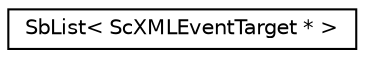 digraph "Graphical Class Hierarchy"
{
 // LATEX_PDF_SIZE
  edge [fontname="Helvetica",fontsize="10",labelfontname="Helvetica",labelfontsize="10"];
  node [fontname="Helvetica",fontsize="10",shape=record];
  rankdir="LR";
  Node0 [label="SbList\< ScXMLEventTarget * \>",height=0.2,width=0.4,color="black", fillcolor="white", style="filled",URL="$classSbList.html",tooltip=" "];
}
